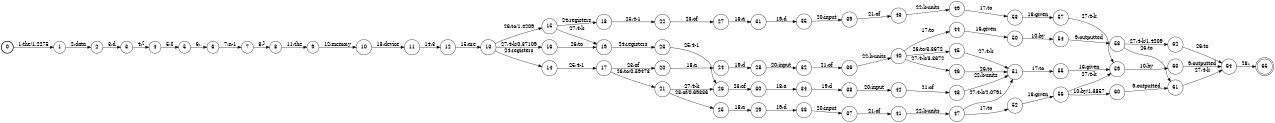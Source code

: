 digraph FST {
rankdir = LR;
size = "8.5,11";
label = "";
center = 1;
orientation = Portrait;
ranksep = "0.4";
nodesep = "0.25";
0 [label = "0", shape = circle, style = bold, fontsize = 14]
	0 -> 1 [label = "1:the/1.2275", fontsize = 14];
1 [label = "1", shape = circle, style = solid, fontsize = 14]
	1 -> 2 [label = "2:data", fontsize = 14];
2 [label = "2", shape = circle, style = solid, fontsize = 14]
	2 -> 3 [label = "3:d", fontsize = 14];
3 [label = "3", shape = circle, style = solid, fontsize = 14]
	3 -> 4 [label = "4:&#91;", fontsize = 14];
4 [label = "4", shape = circle, style = solid, fontsize = 14]
	4 -> 5 [label = "5:0", fontsize = 14];
5 [label = "5", shape = circle, style = solid, fontsize = 14]
	5 -> 6 [label = "6:,", fontsize = 14];
6 [label = "6", shape = circle, style = solid, fontsize = 14]
	6 -> 7 [label = "7:n-1", fontsize = 14];
7 [label = "7", shape = circle, style = solid, fontsize = 14]
	7 -> 8 [label = "8:&#93;", fontsize = 14];
8 [label = "8", shape = circle, style = solid, fontsize = 14]
	8 -> 9 [label = "11:the", fontsize = 14];
9 [label = "9", shape = circle, style = solid, fontsize = 14]
	9 -> 10 [label = "12:memory", fontsize = 14];
10 [label = "10", shape = circle, style = solid, fontsize = 14]
	10 -> 11 [label = "13:device", fontsize = 14];
11 [label = "11", shape = circle, style = solid, fontsize = 14]
	11 -> 12 [label = "14:3", fontsize = 14];
12 [label = "12", shape = circle, style = solid, fontsize = 14]
	12 -> 13 [label = "15:are", fontsize = 14];
13 [label = "13", shape = circle, style = solid, fontsize = 14]
	13 -> 14 [label = "24:registers", fontsize = 14];
	13 -> 15 [label = "26:to/1.4209", fontsize = 14];
	13 -> 16 [label = "27:4-k/0.37109", fontsize = 14];
14 [label = "14", shape = circle, style = solid, fontsize = 14]
	14 -> 17 [label = "25:4-1", fontsize = 14];
15 [label = "15", shape = circle, style = solid, fontsize = 14]
	15 -> 18 [label = "24:registers", fontsize = 14];
	15 -> 19 [label = "27:4-k", fontsize = 14];
16 [label = "16", shape = circle, style = solid, fontsize = 14]
	16 -> 19 [label = "26:to", fontsize = 14];
17 [label = "17", shape = circle, style = solid, fontsize = 14]
	17 -> 20 [label = "23:of", fontsize = 14];
	17 -> 21 [label = "26:to/0.59473", fontsize = 14];
18 [label = "18", shape = circle, style = solid, fontsize = 14]
	18 -> 22 [label = "25:4-1", fontsize = 14];
19 [label = "19", shape = circle, style = solid, fontsize = 14]
	19 -> 23 [label = "24:registers", fontsize = 14];
20 [label = "20", shape = circle, style = solid, fontsize = 14]
	20 -> 24 [label = "18:a", fontsize = 14];
21 [label = "21", shape = circle, style = solid, fontsize = 14]
	21 -> 25 [label = "23:of/0.69336", fontsize = 14];
	21 -> 26 [label = "27:4-k", fontsize = 14];
22 [label = "22", shape = circle, style = solid, fontsize = 14]
	22 -> 27 [label = "23:of", fontsize = 14];
23 [label = "23", shape = circle, style = solid, fontsize = 14]
	23 -> 26 [label = "25:4-1", fontsize = 14];
24 [label = "24", shape = circle, style = solid, fontsize = 14]
	24 -> 28 [label = "19:d", fontsize = 14];
25 [label = "25", shape = circle, style = solid, fontsize = 14]
	25 -> 29 [label = "18:a", fontsize = 14];
26 [label = "26", shape = circle, style = solid, fontsize = 14]
	26 -> 30 [label = "23:of", fontsize = 14];
27 [label = "27", shape = circle, style = solid, fontsize = 14]
	27 -> 31 [label = "18:a", fontsize = 14];
28 [label = "28", shape = circle, style = solid, fontsize = 14]
	28 -> 32 [label = "20:input", fontsize = 14];
29 [label = "29", shape = circle, style = solid, fontsize = 14]
	29 -> 33 [label = "19:d", fontsize = 14];
30 [label = "30", shape = circle, style = solid, fontsize = 14]
	30 -> 34 [label = "18:a", fontsize = 14];
31 [label = "31", shape = circle, style = solid, fontsize = 14]
	31 -> 35 [label = "19:d", fontsize = 14];
32 [label = "32", shape = circle, style = solid, fontsize = 14]
	32 -> 36 [label = "21:of", fontsize = 14];
33 [label = "33", shape = circle, style = solid, fontsize = 14]
	33 -> 37 [label = "20:input", fontsize = 14];
34 [label = "34", shape = circle, style = solid, fontsize = 14]
	34 -> 38 [label = "19:d", fontsize = 14];
35 [label = "35", shape = circle, style = solid, fontsize = 14]
	35 -> 39 [label = "20:input", fontsize = 14];
36 [label = "36", shape = circle, style = solid, fontsize = 14]
	36 -> 40 [label = "22:k-units", fontsize = 14];
37 [label = "37", shape = circle, style = solid, fontsize = 14]
	37 -> 41 [label = "21:of", fontsize = 14];
38 [label = "38", shape = circle, style = solid, fontsize = 14]
	38 -> 42 [label = "20:input", fontsize = 14];
39 [label = "39", shape = circle, style = solid, fontsize = 14]
	39 -> 43 [label = "21:of", fontsize = 14];
40 [label = "40", shape = circle, style = solid, fontsize = 14]
	40 -> 44 [label = "17:to", fontsize = 14];
	40 -> 45 [label = "26:to/3.3672", fontsize = 14];
	40 -> 46 [label = "27:4-k/3.3672", fontsize = 14];
41 [label = "41", shape = circle, style = solid, fontsize = 14]
	41 -> 47 [label = "22:k-units", fontsize = 14];
42 [label = "42", shape = circle, style = solid, fontsize = 14]
	42 -> 48 [label = "21:of", fontsize = 14];
43 [label = "43", shape = circle, style = solid, fontsize = 14]
	43 -> 49 [label = "22:k-units", fontsize = 14];
44 [label = "44", shape = circle, style = solid, fontsize = 14]
	44 -> 50 [label = "16:given", fontsize = 14];
45 [label = "45", shape = circle, style = solid, fontsize = 14]
	45 -> 51 [label = "27:4-k", fontsize = 14];
46 [label = "46", shape = circle, style = solid, fontsize = 14]
	46 -> 51 [label = "26:to", fontsize = 14];
47 [label = "47", shape = circle, style = solid, fontsize = 14]
	47 -> 52 [label = "17:to", fontsize = 14];
	47 -> 51 [label = "27:4-k/2.0791", fontsize = 14];
48 [label = "48", shape = circle, style = solid, fontsize = 14]
	48 -> 51 [label = "22:k-units", fontsize = 14];
49 [label = "49", shape = circle, style = solid, fontsize = 14]
	49 -> 53 [label = "17:to", fontsize = 14];
50 [label = "50", shape = circle, style = solid, fontsize = 14]
	50 -> 54 [label = "10:by", fontsize = 14];
51 [label = "51", shape = circle, style = solid, fontsize = 14]
	51 -> 55 [label = "17:to", fontsize = 14];
52 [label = "52", shape = circle, style = solid, fontsize = 14]
	52 -> 56 [label = "16:given", fontsize = 14];
53 [label = "53", shape = circle, style = solid, fontsize = 14]
	53 -> 57 [label = "16:given", fontsize = 14];
54 [label = "54", shape = circle, style = solid, fontsize = 14]
	54 -> 58 [label = "9:outputted", fontsize = 14];
55 [label = "55", shape = circle, style = solid, fontsize = 14]
	55 -> 59 [label = "16:given", fontsize = 14];
56 [label = "56", shape = circle, style = solid, fontsize = 14]
	56 -> 60 [label = "10:by/1.3857", fontsize = 14];
	56 -> 59 [label = "27:4-k", fontsize = 14];
57 [label = "57", shape = circle, style = solid, fontsize = 14]
	57 -> 59 [label = "27:4-k", fontsize = 14];
58 [label = "58", shape = circle, style = solid, fontsize = 14]
	58 -> 61 [label = "26:to", fontsize = 14];
	58 -> 62 [label = "27:4-k/1.4209", fontsize = 14];
59 [label = "59", shape = circle, style = solid, fontsize = 14]
	59 -> 63 [label = "10:by", fontsize = 14];
60 [label = "60", shape = circle, style = solid, fontsize = 14]
	60 -> 61 [label = "9:outputted", fontsize = 14];
61 [label = "61", shape = circle, style = solid, fontsize = 14]
	61 -> 64 [label = "27:4-k", fontsize = 14];
62 [label = "62", shape = circle, style = solid, fontsize = 14]
	62 -> 64 [label = "26:to", fontsize = 14];
63 [label = "63", shape = circle, style = solid, fontsize = 14]
	63 -> 64 [label = "9:outputted", fontsize = 14];
64 [label = "64", shape = circle, style = solid, fontsize = 14]
	64 -> 65 [label = "28:.", fontsize = 14];
65 [label = "65", shape = doublecircle, style = solid, fontsize = 14]
}
